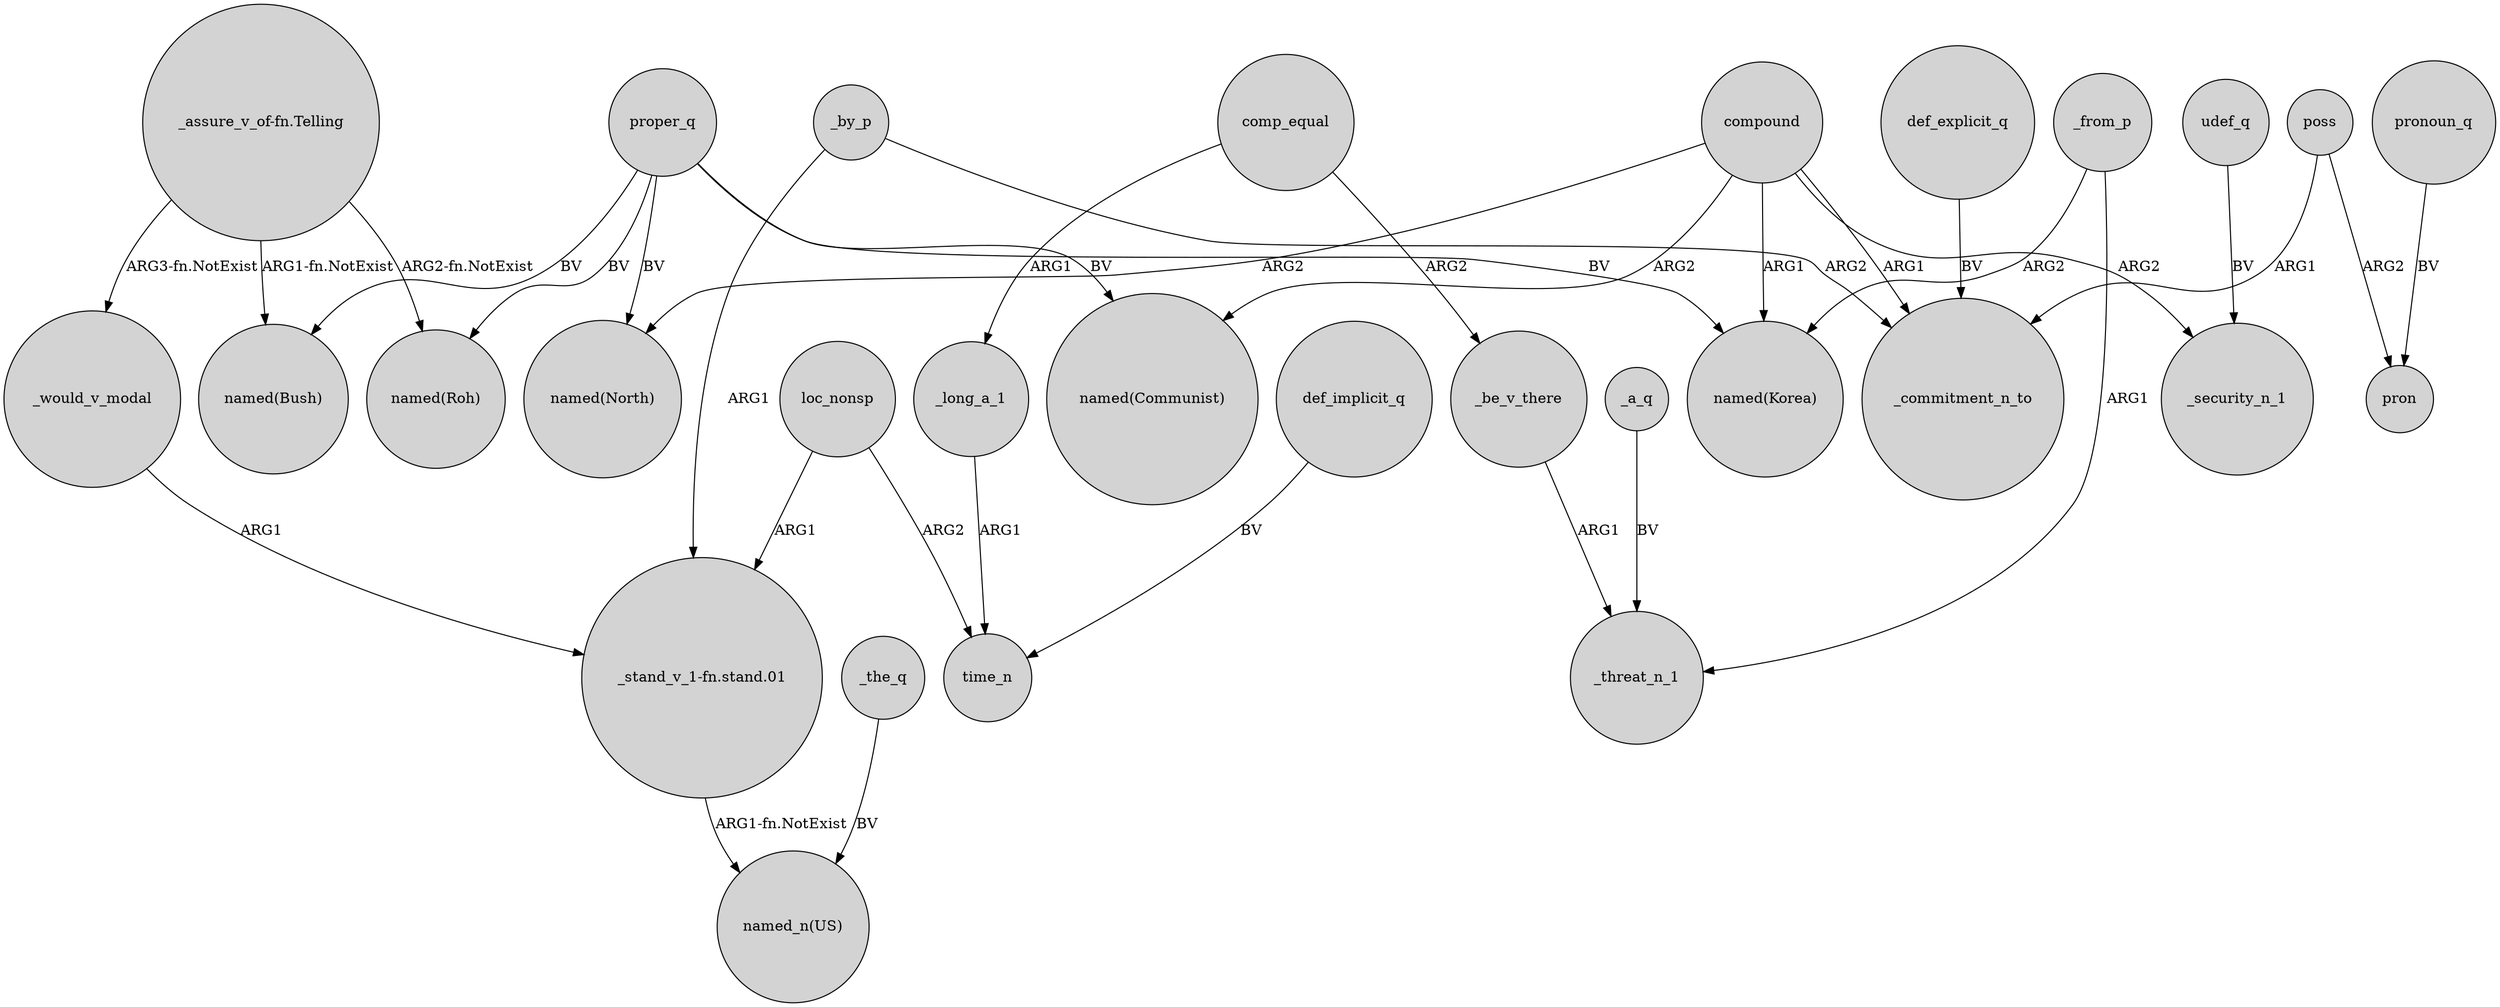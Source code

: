digraph {
	node [shape=circle style=filled]
	compound -> "named(North)" [label=ARG2]
	proper_q -> "named(North)" [label=BV]
	def_explicit_q -> _commitment_n_to [label=BV]
	poss -> pron [label=ARG2]
	def_implicit_q -> time_n [label=BV]
	_a_q -> _threat_n_1 [label=BV]
	compound -> _security_n_1 [label=ARG2]
	loc_nonsp -> "_stand_v_1-fn.stand.01" [label=ARG1]
	"_assure_v_of-fn.Telling" -> "named(Roh)" [label="ARG2-fn.NotExist"]
	proper_q -> "named(Communist)" [label=BV]
	_by_p -> "_stand_v_1-fn.stand.01" [label=ARG1]
	loc_nonsp -> time_n [label=ARG2]
	_the_q -> "named_n(US)" [label=BV]
	"_assure_v_of-fn.Telling" -> "named(Bush)" [label="ARG1-fn.NotExist"]
	comp_equal -> _be_v_there [label=ARG2]
	_long_a_1 -> time_n [label=ARG1]
	pronoun_q -> pron [label=BV]
	_from_p -> "named(Korea)" [label=ARG2]
	comp_equal -> _long_a_1 [label=ARG1]
	_be_v_there -> _threat_n_1 [label=ARG1]
	"_stand_v_1-fn.stand.01" -> "named_n(US)" [label="ARG1-fn.NotExist"]
	proper_q -> "named(Roh)" [label=BV]
	proper_q -> "named(Korea)" [label=BV]
	proper_q -> "named(Bush)" [label=BV]
	_from_p -> _threat_n_1 [label=ARG1]
	poss -> _commitment_n_to [label=ARG1]
	_by_p -> _commitment_n_to [label=ARG2]
	compound -> "named(Communist)" [label=ARG2]
	"_assure_v_of-fn.Telling" -> _would_v_modal [label="ARG3-fn.NotExist"]
	compound -> "named(Korea)" [label=ARG1]
	_would_v_modal -> "_stand_v_1-fn.stand.01" [label=ARG1]
	udef_q -> _security_n_1 [label=BV]
	compound -> _commitment_n_to [label=ARG1]
}
